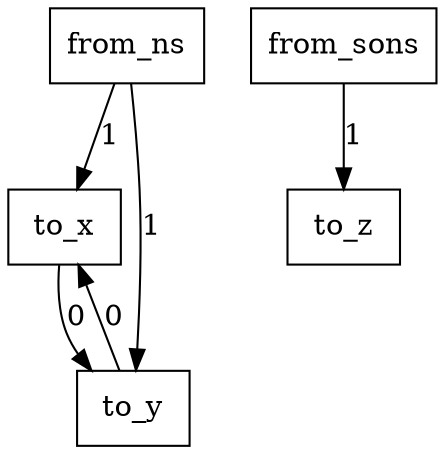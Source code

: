digraph {
    graph [rankdir=TB
          ,bgcolor=transparent];
    node [shape=box
         ,fillcolor=white
         ,style=filled];
    0 [label=<from_ns>];
    1 [label=<from_sons>];
    2 [label=<to_x>];
    3 [label=<to_y>];
    4 [label=<to_z>];
    0 -> 2 [label=1];
    0 -> 3 [label=1];
    1 -> 4 [label=1];
    2 -> 3 [label=0];
    3 -> 2 [label=0];
}